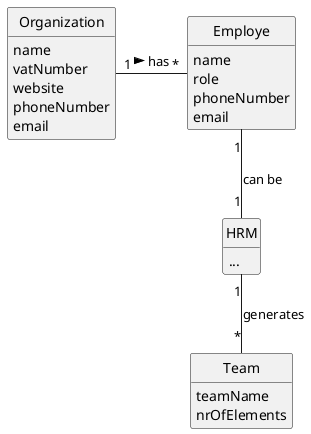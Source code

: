 @startuml
skinparam monochrome true
skinparam packageStyle rectangle
skinparam shadowing false

'left to right direction

skinparam classAttributeIconSize 0

hide circle
hide methods

'title Domain Model

'class Platform {
'  -description
'}

class Organization {
      name
      vatNumber
      website
      phoneNumber
      email
}


class Employe {
    name
    role
    phoneNumber
    email
}

class HRM {
    ...
}

class Team {
    teamName
    nrOfElements
}

Organization "1" - "*" Employe : has >
Employe "1" -- "1" HRM : can be
HRM "1" -- "*" Team : generates

@enduml